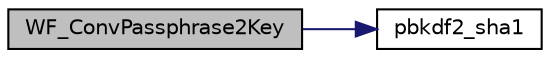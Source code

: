 digraph "WF_ConvPassphrase2Key"
{
  edge [fontname="Helvetica",fontsize="10",labelfontname="Helvetica",labelfontsize="10"];
  node [fontname="Helvetica",fontsize="10",shape=record];
  rankdir="LR";
  Node1 [label="WF_ConvPassphrase2Key",height=0.2,width=0.4,color="black", fillcolor="grey75", style="filled", fontcolor="black"];
  Node1 -> Node2 [color="midnightblue",fontsize="10",style="solid",fontname="Helvetica"];
  Node2 [label="pbkdf2_sha1",height=0.2,width=0.4,color="black", fillcolor="white", style="filled",URL="$_w_f__pbkdf2_8h.html#a1ee8128c92c2ea903fb85da9039fb2e3"];
}
